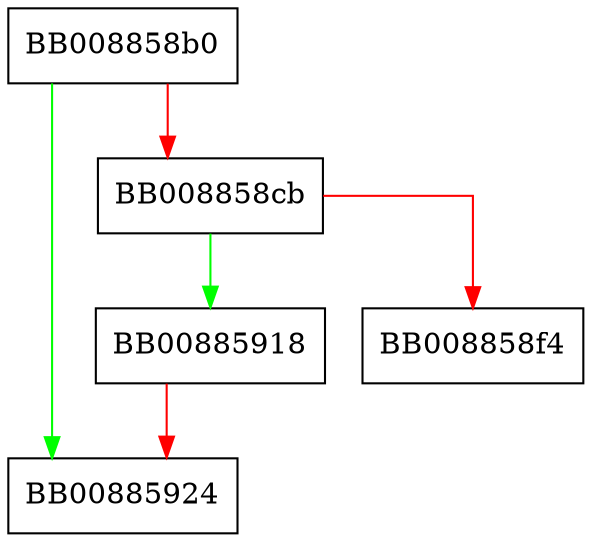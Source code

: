 digraph munmap_chunk {
  node [shape="box"];
  graph [splines=ortho];
  BB008858b0 -> BB00885924 [color="green"];
  BB008858b0 -> BB008858cb [color="red"];
  BB008858cb -> BB00885918 [color="green"];
  BB008858cb -> BB008858f4 [color="red"];
  BB00885918 -> BB00885924 [color="red"];
}